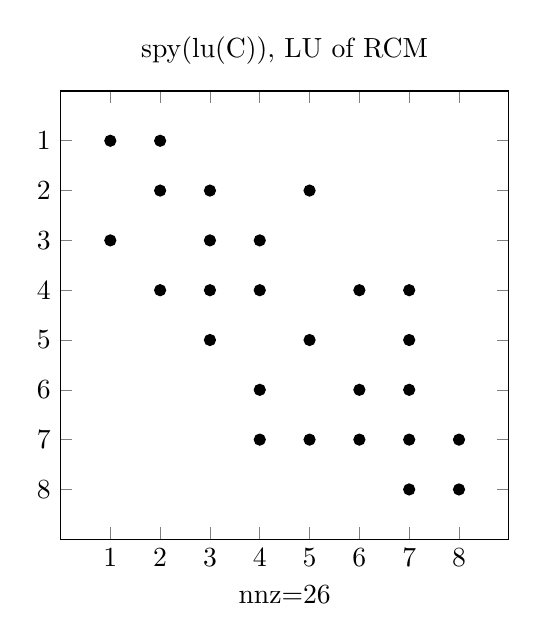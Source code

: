 \begin{tikzpicture}
    \begin{axis}
        [   unit vector ratio* = 1 1 1
        ,   y dir = reverse
        ,   xmin = 0
        ,   ymin = 0
        ,   xmax = 9
        ,   ymax = 9
        ,   xlabel = {nnz=26}
        ,   xtick = {1,2,3,4,5,6,7,8}
        ,   ytick = {1,2,3,4,5,6,7,8}
        ,   title = {spy(lu(C)), LU of RCM}
        ]
        \addplot[only marks] coordinates {
(1,1)(1,3)(2,1)(2,2)(2,4)(3,2)(3,3)(3,4)(3,5)(4,3)(4,4)(4,6)(4,7)(5,2)(5,5)(5,7)(6,4)(6,6)(6,7)(7,4)(7,5)(7,6)(7,7)(7,8)(8,7)(8,8)
        };
    \end{axis}
\end{tikzpicture}
